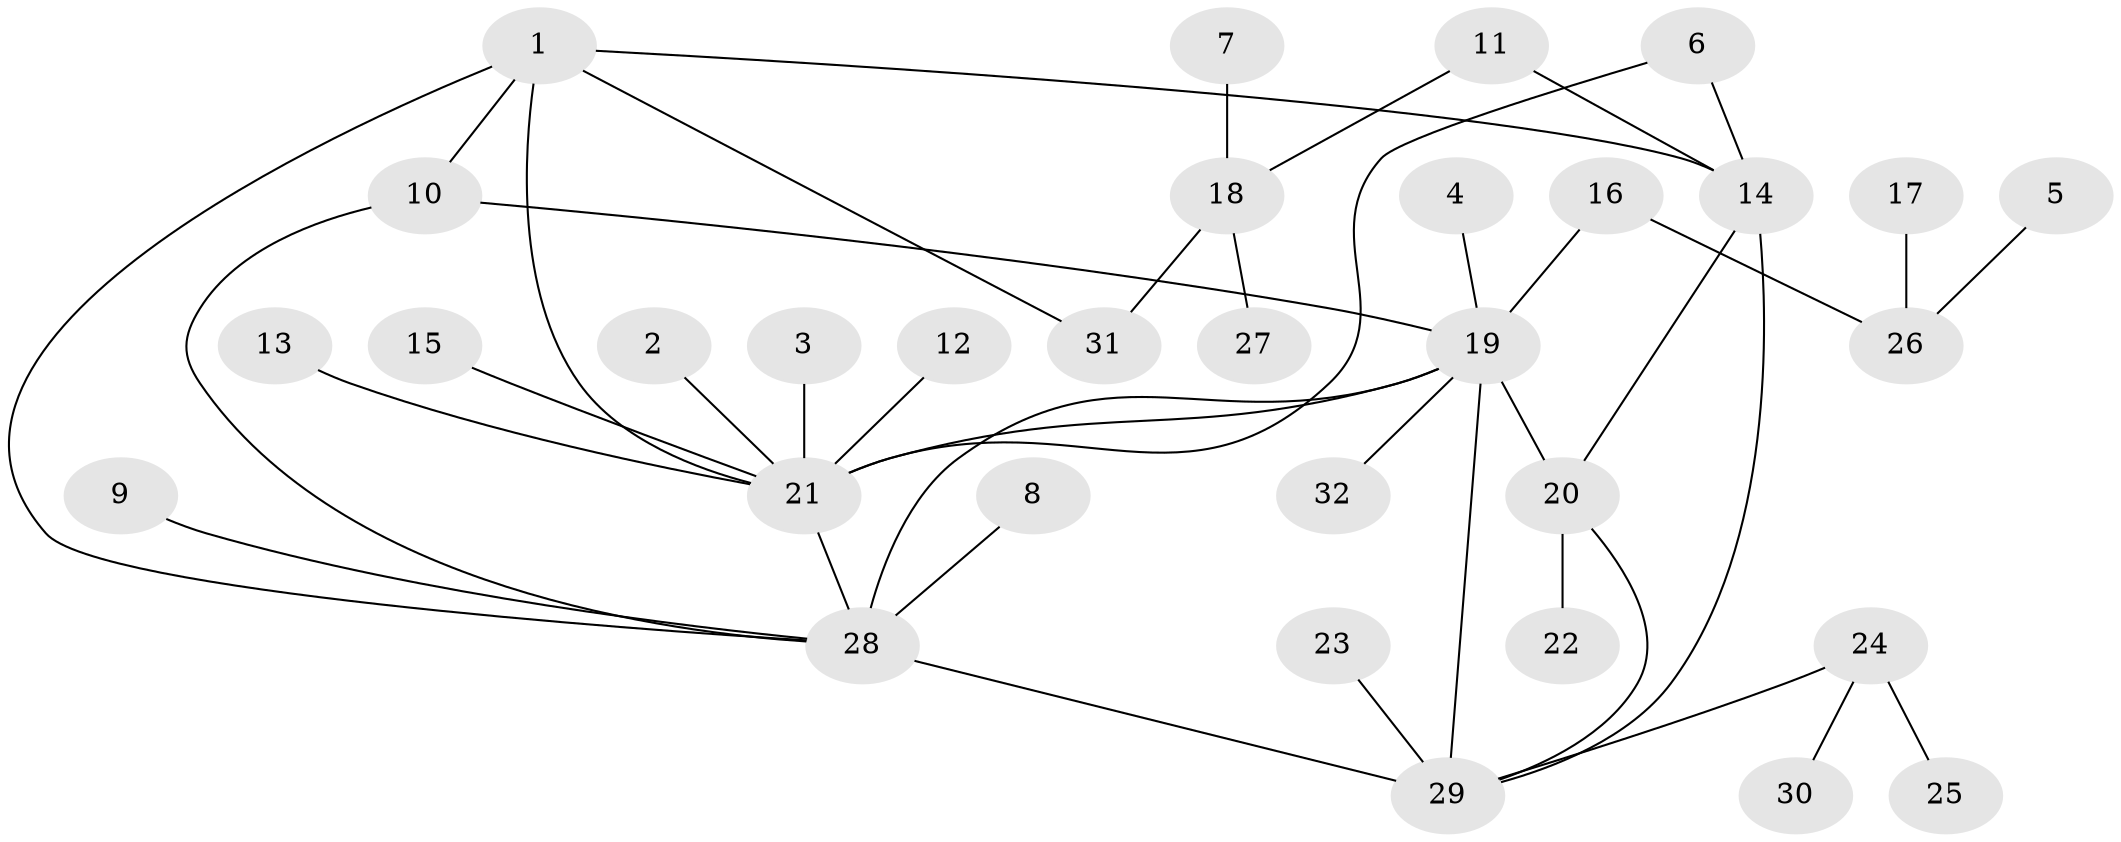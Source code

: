 // original degree distribution, {5: 0.06349206349206349, 6: 0.07936507936507936, 2: 0.15873015873015872, 4: 0.047619047619047616, 7: 0.015873015873015872, 12: 0.015873015873015872, 8: 0.031746031746031744, 3: 0.06349206349206349, 1: 0.5238095238095238}
// Generated by graph-tools (version 1.1) at 2025/26/03/09/25 03:26:40]
// undirected, 32 vertices, 41 edges
graph export_dot {
graph [start="1"]
  node [color=gray90,style=filled];
  1;
  2;
  3;
  4;
  5;
  6;
  7;
  8;
  9;
  10;
  11;
  12;
  13;
  14;
  15;
  16;
  17;
  18;
  19;
  20;
  21;
  22;
  23;
  24;
  25;
  26;
  27;
  28;
  29;
  30;
  31;
  32;
  1 -- 10 [weight=2.0];
  1 -- 14 [weight=2.0];
  1 -- 21 [weight=2.0];
  1 -- 28 [weight=1.0];
  1 -- 31 [weight=1.0];
  2 -- 21 [weight=1.0];
  3 -- 21 [weight=1.0];
  4 -- 19 [weight=1.0];
  5 -- 26 [weight=1.0];
  6 -- 14 [weight=1.0];
  6 -- 21 [weight=1.0];
  7 -- 18 [weight=1.0];
  8 -- 28 [weight=1.0];
  9 -- 28 [weight=1.0];
  10 -- 19 [weight=1.0];
  10 -- 28 [weight=1.0];
  11 -- 14 [weight=1.0];
  11 -- 18 [weight=1.0];
  12 -- 21 [weight=1.0];
  13 -- 21 [weight=1.0];
  14 -- 20 [weight=1.0];
  14 -- 29 [weight=1.0];
  15 -- 21 [weight=1.0];
  16 -- 19 [weight=2.0];
  16 -- 26 [weight=1.0];
  17 -- 26 [weight=1.0];
  18 -- 27 [weight=1.0];
  18 -- 31 [weight=1.0];
  19 -- 20 [weight=2.0];
  19 -- 21 [weight=3.0];
  19 -- 28 [weight=1.0];
  19 -- 29 [weight=2.0];
  19 -- 32 [weight=1.0];
  20 -- 22 [weight=1.0];
  20 -- 29 [weight=1.0];
  21 -- 28 [weight=1.0];
  23 -- 29 [weight=1.0];
  24 -- 25 [weight=1.0];
  24 -- 29 [weight=1.0];
  24 -- 30 [weight=1.0];
  28 -- 29 [weight=2.0];
}
